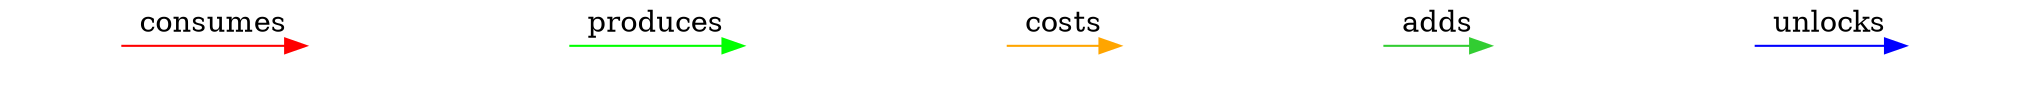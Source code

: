 
digraph {
  node [style="invis"];
  { rank="same"; n0; n1; n2; n3; n4; n5; n6; n7; n8; n9; }
  n0 -> n1 [color="red" label="consumes"];
  n2 -> n3 [color="green" label="produces"];
  n4 -> n5 [color="orange" label="costs"];
  n6 -> n7 [color="limegreen" label="adds"];
  n8 -> n9 [color="blue" label="unlocks"];
}
